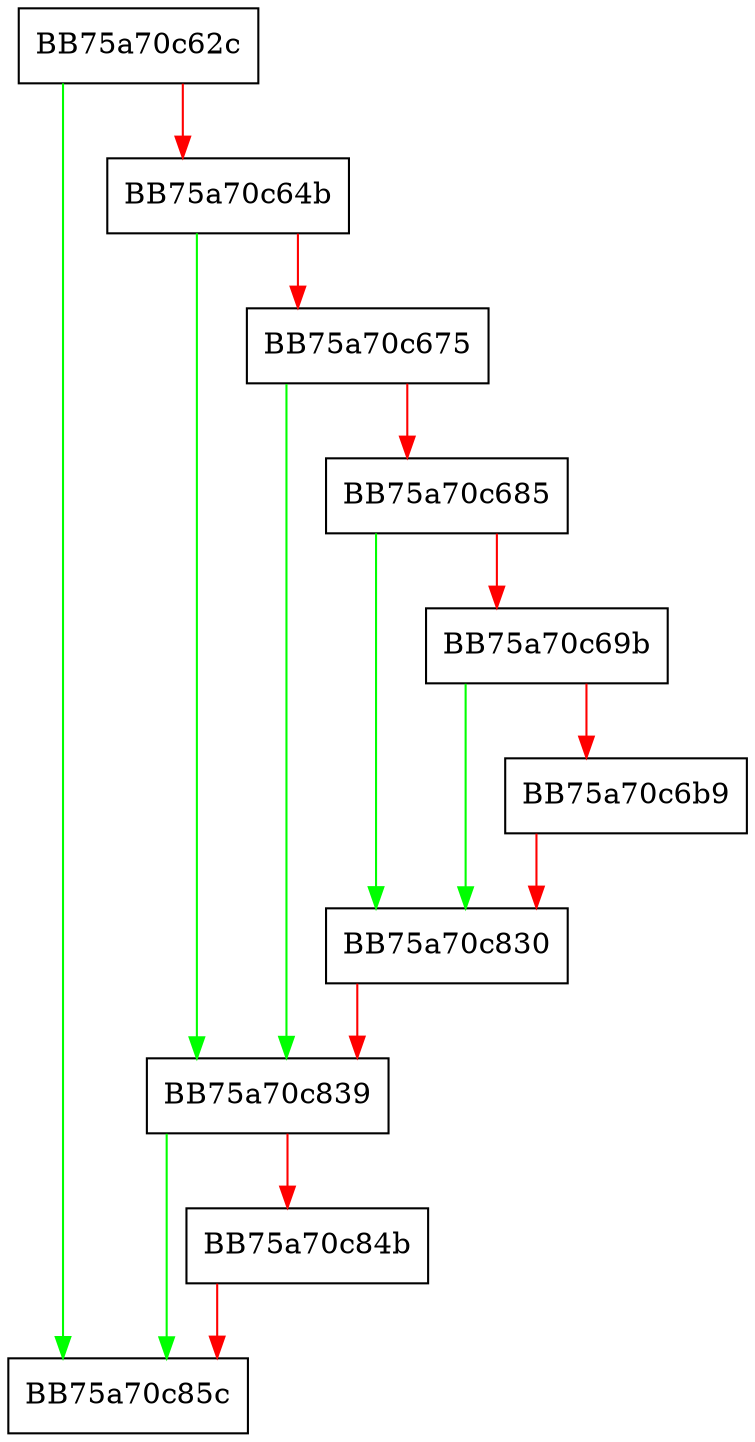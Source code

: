 digraph Shutdown {
  node [shape="box"];
  graph [splines=ortho];
  BB75a70c62c -> BB75a70c85c [color="green"];
  BB75a70c62c -> BB75a70c64b [color="red"];
  BB75a70c64b -> BB75a70c839 [color="green"];
  BB75a70c64b -> BB75a70c675 [color="red"];
  BB75a70c675 -> BB75a70c839 [color="green"];
  BB75a70c675 -> BB75a70c685 [color="red"];
  BB75a70c685 -> BB75a70c830 [color="green"];
  BB75a70c685 -> BB75a70c69b [color="red"];
  BB75a70c69b -> BB75a70c830 [color="green"];
  BB75a70c69b -> BB75a70c6b9 [color="red"];
  BB75a70c6b9 -> BB75a70c830 [color="red"];
  BB75a70c830 -> BB75a70c839 [color="red"];
  BB75a70c839 -> BB75a70c85c [color="green"];
  BB75a70c839 -> BB75a70c84b [color="red"];
  BB75a70c84b -> BB75a70c85c [color="red"];
}